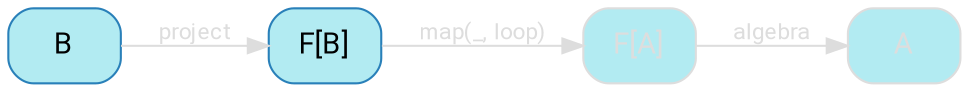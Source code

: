 digraph {
    bgcolor=transparent
    splines=false
    rankdir=LR

    // Default theme: disabled
    node[shape="rectangle" style="rounded,filled" color="#dddddd" fillcolor="#b2ebf2" fontcolor="#dddddd" fontname="Segoe UI,Roboto,Helvetica,Arial,sans-serif"]
    edge [color="#dddddd" fontcolor="#dddddd" fontname="Segoe UI,Roboto,Helvetica,Arial,sans-serif" fontsize=11]

    ListFList[label="F[B]" color="#2980B9" fillcolor="#b2ebf2" fontcolor="#000000"]
    ListFA[label="F[A]"]
    B[color="#2980B9" fillcolor="#b2ebf2" fontcolor="#000000"]

    B         -> ListFList [label=project]
    ListFList -> ListFA[label="map(_, loop)"]
    ListFA    -> A [label=algebra]
}
